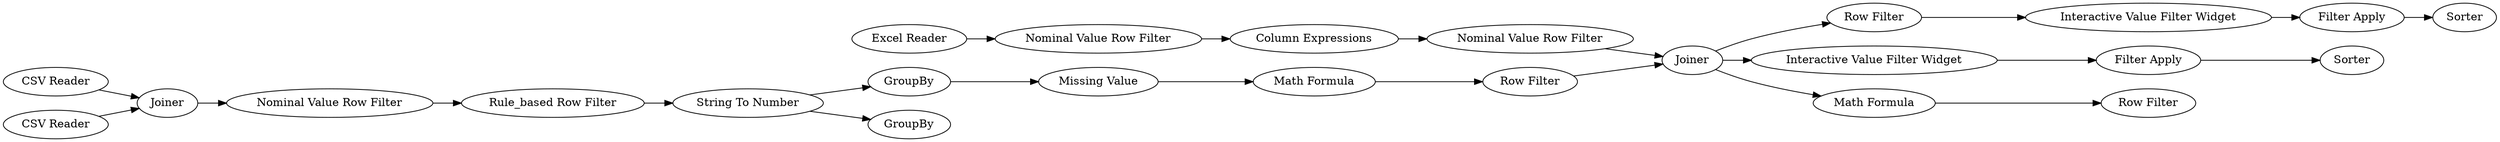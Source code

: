 digraph {
	7 -> 8
	8 -> 9
	16 -> 24
	13 -> 14
	21 -> 22
	2 -> 3
	4 -> 6
	12 -> 13
	22 -> 19
	11 -> 16
	14 -> 15
	17 -> 18
	25 -> 26
	10 -> 11
	24 -> 23
	16 -> 21
	15 -> 16
	6 -> 7
	7 -> 5
	3 -> 4
	23 -> 25
	9 -> 10
	16 -> 17
	1 -> 3
	7 [label="String To Number"]
	9 [label="Missing Value"]
	21 [label="Interactive Value Filter Widget"]
	18 [label="Row Filter"]
	26 [label=Sorter]
	8 [label=GroupBy]
	17 [label="Math Formula"]
	3 [label=Joiner]
	19 [label=Sorter]
	24 [label="Row Filter"]
	6 [label="Rule_based Row Filter"]
	15 [label="Nominal Value Row Filter"]
	25 [label="Filter Apply"]
	12 [label="Excel Reader"]
	10 [label="Math Formula"]
	16 [label=Joiner]
	1 [label="CSV Reader"]
	22 [label="Filter Apply"]
	11 [label="Row Filter"]
	4 [label="Nominal Value Row Filter"]
	23 [label="Interactive Value Filter Widget"]
	14 [label="Column Expressions"]
	5 [label=GroupBy]
	13 [label="Nominal Value Row Filter"]
	2 [label="CSV Reader"]
	rankdir=LR
}
